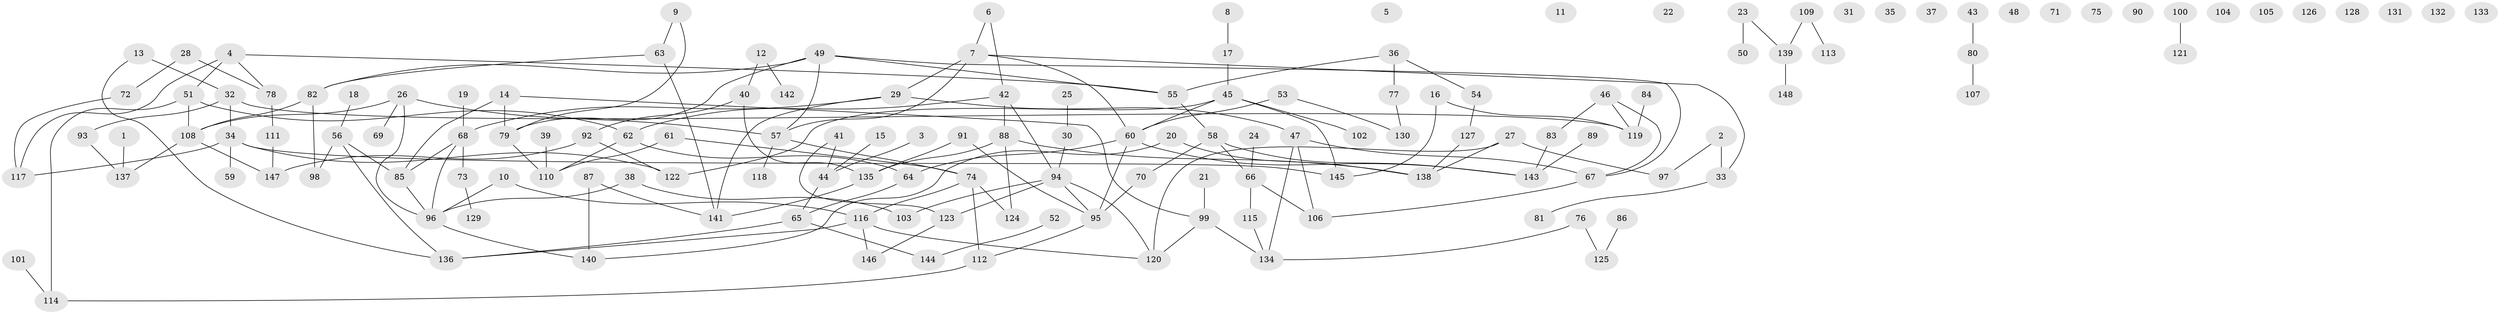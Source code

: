 // Generated by graph-tools (version 1.1) at 2025/00/03/09/25 03:00:40]
// undirected, 148 vertices, 177 edges
graph export_dot {
graph [start="1"]
  node [color=gray90,style=filled];
  1;
  2;
  3;
  4;
  5;
  6;
  7;
  8;
  9;
  10;
  11;
  12;
  13;
  14;
  15;
  16;
  17;
  18;
  19;
  20;
  21;
  22;
  23;
  24;
  25;
  26;
  27;
  28;
  29;
  30;
  31;
  32;
  33;
  34;
  35;
  36;
  37;
  38;
  39;
  40;
  41;
  42;
  43;
  44;
  45;
  46;
  47;
  48;
  49;
  50;
  51;
  52;
  53;
  54;
  55;
  56;
  57;
  58;
  59;
  60;
  61;
  62;
  63;
  64;
  65;
  66;
  67;
  68;
  69;
  70;
  71;
  72;
  73;
  74;
  75;
  76;
  77;
  78;
  79;
  80;
  81;
  82;
  83;
  84;
  85;
  86;
  87;
  88;
  89;
  90;
  91;
  92;
  93;
  94;
  95;
  96;
  97;
  98;
  99;
  100;
  101;
  102;
  103;
  104;
  105;
  106;
  107;
  108;
  109;
  110;
  111;
  112;
  113;
  114;
  115;
  116;
  117;
  118;
  119;
  120;
  121;
  122;
  123;
  124;
  125;
  126;
  127;
  128;
  129;
  130;
  131;
  132;
  133;
  134;
  135;
  136;
  137;
  138;
  139;
  140;
  141;
  142;
  143;
  144;
  145;
  146;
  147;
  148;
  1 -- 137;
  2 -- 33;
  2 -- 97;
  3 -- 44;
  4 -- 51;
  4 -- 55;
  4 -- 78;
  4 -- 117;
  6 -- 7;
  6 -- 42;
  7 -- 29;
  7 -- 33;
  7 -- 57;
  7 -- 60;
  8 -- 17;
  9 -- 63;
  9 -- 79;
  10 -- 96;
  10 -- 116;
  12 -- 40;
  12 -- 142;
  13 -- 32;
  13 -- 136;
  14 -- 79;
  14 -- 85;
  14 -- 99;
  15 -- 44;
  16 -- 119;
  16 -- 145;
  17 -- 45;
  18 -- 56;
  19 -- 68;
  20 -- 138;
  20 -- 140;
  21 -- 99;
  23 -- 50;
  23 -- 139;
  24 -- 66;
  25 -- 30;
  26 -- 57;
  26 -- 69;
  26 -- 96;
  26 -- 108;
  27 -- 97;
  27 -- 120;
  27 -- 138;
  28 -- 72;
  28 -- 78;
  29 -- 47;
  29 -- 68;
  29 -- 141;
  30 -- 94;
  32 -- 34;
  32 -- 93;
  32 -- 119;
  33 -- 81;
  34 -- 59;
  34 -- 117;
  34 -- 122;
  34 -- 145;
  36 -- 54;
  36 -- 55;
  36 -- 77;
  38 -- 96;
  38 -- 103;
  39 -- 110;
  40 -- 92;
  40 -- 135;
  41 -- 44;
  41 -- 123;
  42 -- 62;
  42 -- 88;
  42 -- 94;
  43 -- 80;
  44 -- 65;
  45 -- 60;
  45 -- 102;
  45 -- 122;
  45 -- 145;
  46 -- 67;
  46 -- 83;
  46 -- 119;
  47 -- 67;
  47 -- 106;
  47 -- 134;
  49 -- 55;
  49 -- 57;
  49 -- 67;
  49 -- 79;
  49 -- 82;
  51 -- 62;
  51 -- 108;
  51 -- 114;
  52 -- 144;
  53 -- 60;
  53 -- 130;
  54 -- 127;
  55 -- 58;
  56 -- 85;
  56 -- 98;
  56 -- 136;
  57 -- 74;
  57 -- 118;
  58 -- 66;
  58 -- 70;
  58 -- 143;
  60 -- 64;
  60 -- 95;
  60 -- 143;
  61 -- 74;
  61 -- 110;
  62 -- 64;
  62 -- 110;
  63 -- 82;
  63 -- 141;
  64 -- 65;
  65 -- 136;
  65 -- 144;
  66 -- 106;
  66 -- 115;
  67 -- 106;
  68 -- 73;
  68 -- 85;
  68 -- 96;
  70 -- 95;
  72 -- 117;
  73 -- 129;
  74 -- 112;
  74 -- 116;
  74 -- 124;
  76 -- 125;
  76 -- 134;
  77 -- 130;
  78 -- 111;
  79 -- 110;
  80 -- 107;
  82 -- 98;
  82 -- 108;
  83 -- 143;
  84 -- 119;
  85 -- 96;
  86 -- 125;
  87 -- 140;
  87 -- 141;
  88 -- 124;
  88 -- 135;
  88 -- 138;
  89 -- 143;
  91 -- 95;
  91 -- 135;
  92 -- 122;
  92 -- 147;
  93 -- 137;
  94 -- 95;
  94 -- 103;
  94 -- 120;
  94 -- 123;
  95 -- 112;
  96 -- 140;
  99 -- 120;
  99 -- 134;
  100 -- 121;
  101 -- 114;
  108 -- 137;
  108 -- 147;
  109 -- 113;
  109 -- 139;
  111 -- 147;
  112 -- 114;
  115 -- 134;
  116 -- 120;
  116 -- 136;
  116 -- 146;
  123 -- 146;
  127 -- 138;
  135 -- 141;
  139 -- 148;
}
